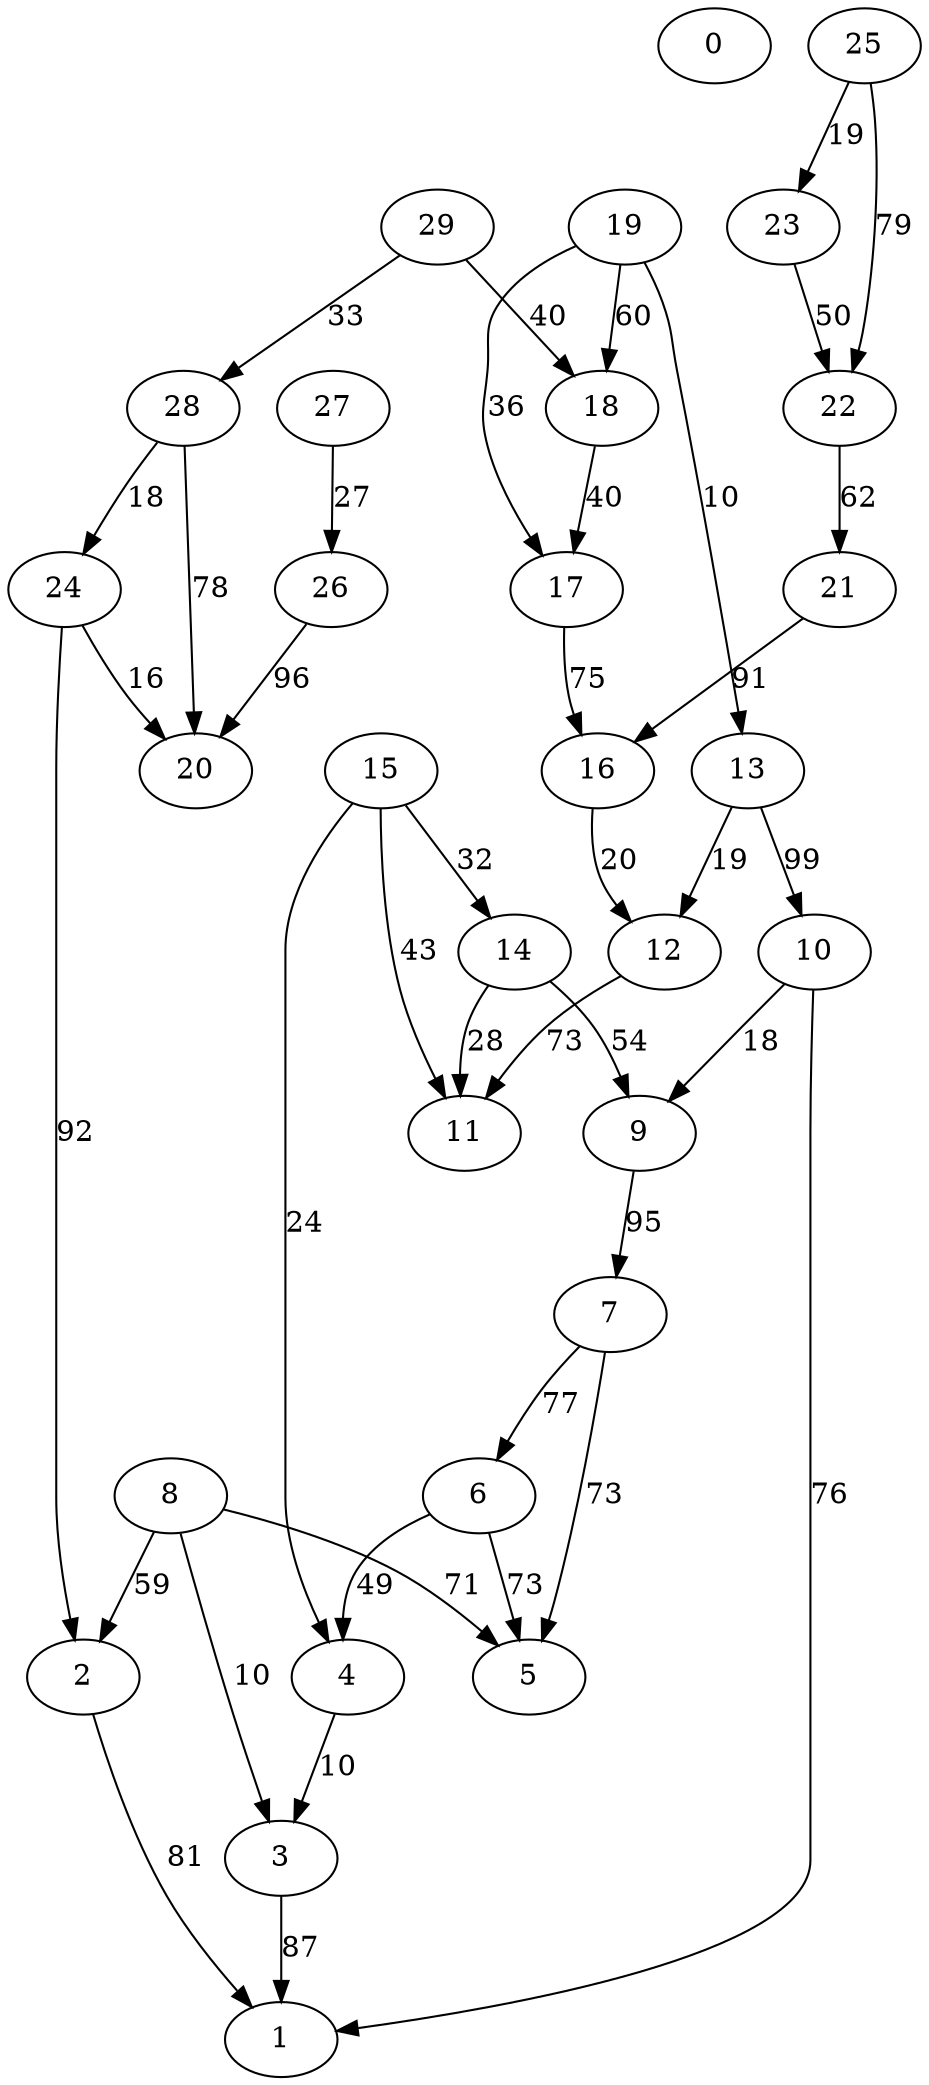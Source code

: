 digraph Bara_30 {
0;2;1;3;4;6;5;7;8;9;10;12;11;13;14;15;16;17;18;19;21;22;23;24;20;25;26;27;28;29;2 -> 1 [label = 81];
3 -> 1 [label = 87];
4 -> 3 [label = 10];
6 -> 5 [label = 73];
6 -> 4 [label = 49];
7 -> 5 [label = 73];
7 -> 6 [label = 77];
8 -> 5 [label = 71];
8 -> 3 [label = 10];
8 -> 2 [label = 59];
9 -> 7 [label = 95];
10 -> 9 [label = 18];
10 -> 1 [label = 76];
12 -> 11 [label = 73];
13 -> 12 [label = 19];
13 -> 10 [label = 99];
14 -> 9 [label = 54];
14 -> 11 [label = 28];
15 -> 14 [label = 32];
15 -> 11 [label = 43];
15 -> 4 [label = 24];
16 -> 12 [label = 20];
17 -> 16 [label = 75];
18 -> 17 [label = 40];
19 -> 13 [label = 10];
19 -> 18 [label = 60];
19 -> 17 [label = 36];
21 -> 16 [label = 91];
22 -> 21 [label = 62];
23 -> 22 [label = 50];
24 -> 20 [label = 16];
24 -> 2 [label = 92];
25 -> 22 [label = 79];
25 -> 23 [label = 19];
26 -> 20 [label = 96];
27 -> 26 [label = 27];
28 -> 24 [label = 18];
28 -> 20 [label = 78];
29 -> 18 [label = 40];
29 -> 28 [label = 33];
}
